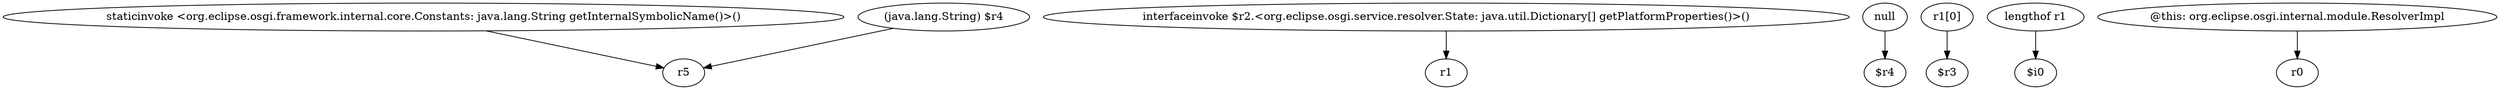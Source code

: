 digraph g {
0[label="staticinvoke <org.eclipse.osgi.framework.internal.core.Constants: java.lang.String getInternalSymbolicName()>()"]
1[label="r5"]
0->1[label=""]
2[label="interfaceinvoke $r2.<org.eclipse.osgi.service.resolver.State: java.util.Dictionary[] getPlatformProperties()>()"]
3[label="r1"]
2->3[label=""]
4[label="null"]
5[label="$r4"]
4->5[label=""]
6[label="r1[0]"]
7[label="$r3"]
6->7[label=""]
8[label="lengthof r1"]
9[label="$i0"]
8->9[label=""]
10[label="@this: org.eclipse.osgi.internal.module.ResolverImpl"]
11[label="r0"]
10->11[label=""]
12[label="(java.lang.String) $r4"]
12->1[label=""]
}